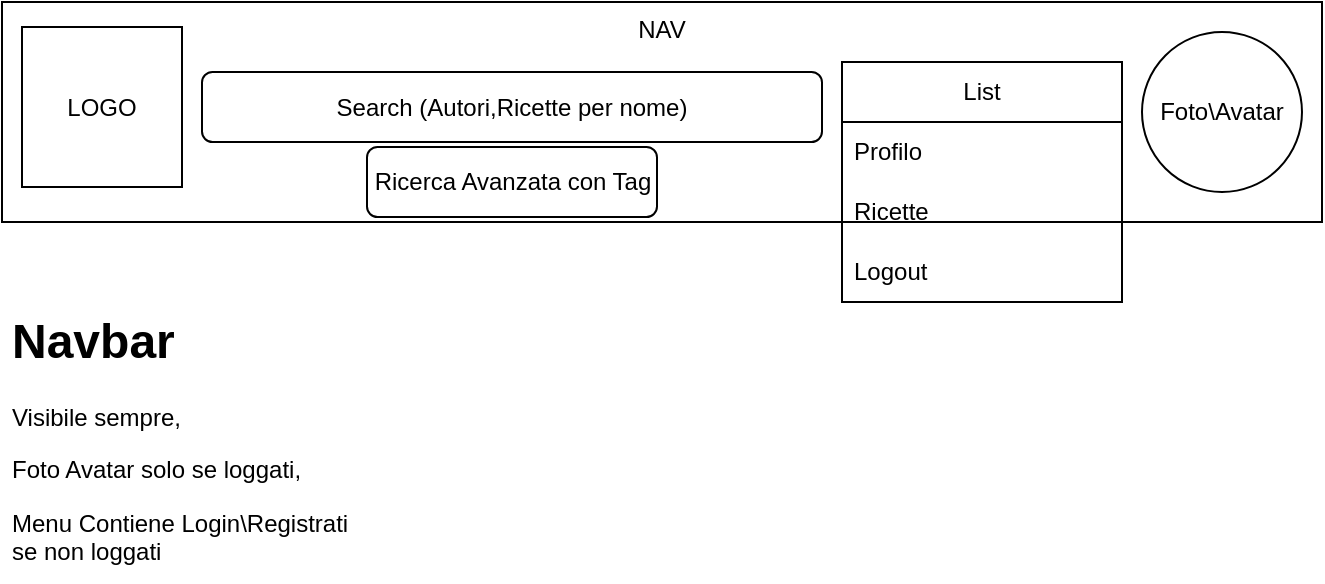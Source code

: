 <mxfile>
    <diagram id="3evmG8KIfR18WxXKejL1" name="Page-1">
        <mxGraphModel dx="1168" dy="899" grid="1" gridSize="10" guides="1" tooltips="1" connect="1" arrows="1" fold="1" page="1" pageScale="1" pageWidth="850" pageHeight="1100" math="0" shadow="0">
            <root>
                <mxCell id="0"/>
                <mxCell id="1" parent="0"/>
                <mxCell id="2" value="NAV" style="rounded=0;whiteSpace=wrap;html=1;horizontal=1;verticalAlign=top;" parent="1" vertex="1">
                    <mxGeometry x="80" y="50" width="660" height="110" as="geometry"/>
                </mxCell>
                <mxCell id="4" value="List" style="swimlane;fontStyle=0;childLayout=stackLayout;horizontal=1;startSize=30;horizontalStack=0;resizeParent=1;resizeParentMax=0;resizeLast=0;collapsible=1;marginBottom=0;whiteSpace=wrap;html=1;" parent="1" vertex="1">
                    <mxGeometry x="500" y="80" width="140" height="120" as="geometry"/>
                </mxCell>
                <mxCell id="5" value="Profilo" style="text;strokeColor=none;fillColor=none;align=left;verticalAlign=middle;spacingLeft=4;spacingRight=4;overflow=hidden;points=[[0,0.5],[1,0.5]];portConstraint=eastwest;rotatable=0;whiteSpace=wrap;html=1;" parent="4" vertex="1">
                    <mxGeometry y="30" width="140" height="30" as="geometry"/>
                </mxCell>
                <mxCell id="6" value="Ricette" style="text;strokeColor=none;fillColor=none;align=left;verticalAlign=middle;spacingLeft=4;spacingRight=4;overflow=hidden;points=[[0,0.5],[1,0.5]];portConstraint=eastwest;rotatable=0;whiteSpace=wrap;html=1;" parent="4" vertex="1">
                    <mxGeometry y="60" width="140" height="30" as="geometry"/>
                </mxCell>
                <mxCell id="7" value="Logout" style="text;strokeColor=none;fillColor=none;align=left;verticalAlign=middle;spacingLeft=4;spacingRight=4;overflow=hidden;points=[[0,0.5],[1,0.5]];portConstraint=eastwest;rotatable=0;whiteSpace=wrap;html=1;" parent="4" vertex="1">
                    <mxGeometry y="90" width="140" height="30" as="geometry"/>
                </mxCell>
                <mxCell id="8" value="Foto\Avatar" style="ellipse;whiteSpace=wrap;html=1;aspect=fixed;" parent="1" vertex="1">
                    <mxGeometry x="650" y="65" width="80" height="80" as="geometry"/>
                </mxCell>
                <mxCell id="9" value="Search (Autori,Ricette per nome)" style="rounded=1;whiteSpace=wrap;html=1;" parent="1" vertex="1">
                    <mxGeometry x="180" y="85" width="310" height="35" as="geometry"/>
                </mxCell>
                <mxCell id="10" value="LOGO" style="whiteSpace=wrap;html=1;aspect=fixed;" parent="1" vertex="1">
                    <mxGeometry x="90" y="62.5" width="80" height="80" as="geometry"/>
                </mxCell>
                <mxCell id="11" value="Ricerca Avanzata con Tag" style="rounded=1;whiteSpace=wrap;html=1;" vertex="1" parent="1">
                    <mxGeometry x="262.5" y="122.5" width="145" height="35" as="geometry"/>
                </mxCell>
                <mxCell id="12" value="&lt;h1&gt;Navbar&lt;/h1&gt;&lt;p&gt;Visibile sempre,&amp;nbsp;&lt;/p&gt;&lt;p&gt;Foto Avatar solo se loggati,&amp;nbsp;&lt;/p&gt;&lt;p&gt;Menu Contiene Login\Registrati se non loggati&lt;/p&gt;&lt;p&gt;&lt;br&gt;&lt;/p&gt;" style="text;html=1;strokeColor=none;fillColor=none;spacing=5;spacingTop=-20;whiteSpace=wrap;overflow=hidden;rounded=0;" vertex="1" parent="1">
                    <mxGeometry x="80" y="200" width="190" height="140" as="geometry"/>
                </mxCell>
            </root>
        </mxGraphModel>
    </diagram>
</mxfile>